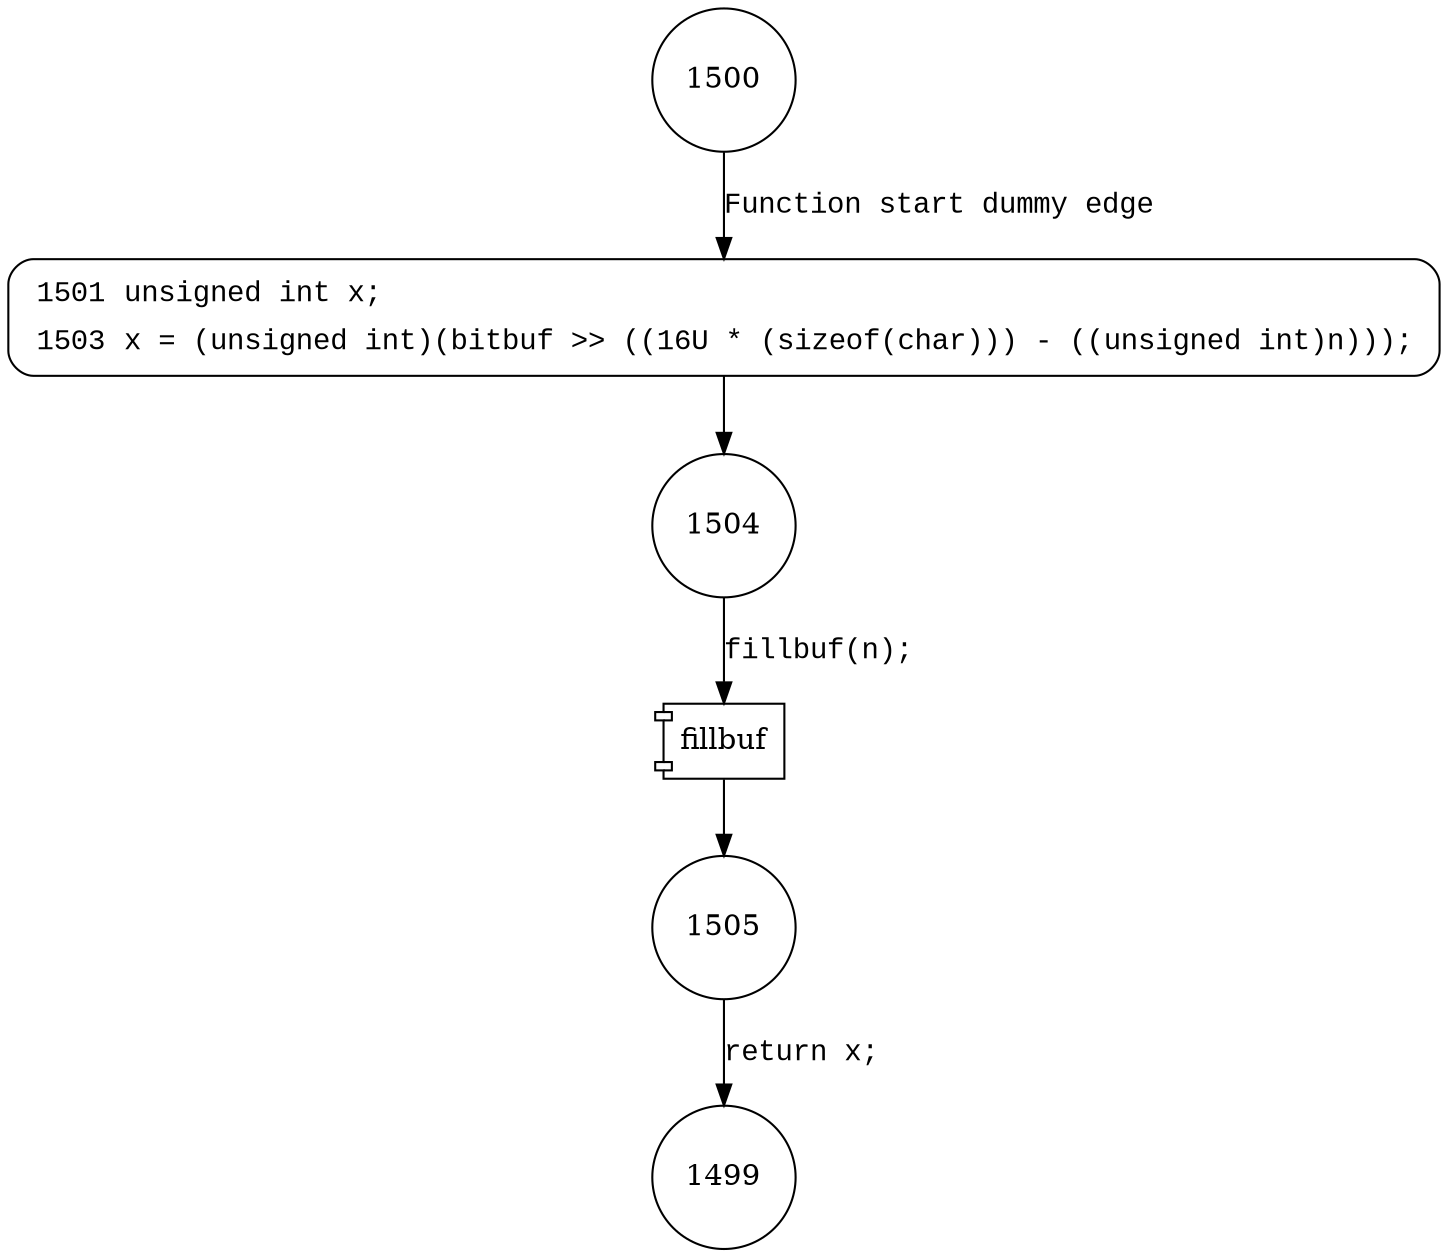 digraph getbits {
1500 [shape="circle"]
1501 [shape="circle"]
1504 [shape="circle"]
1505 [shape="circle"]
1499 [shape="circle"]
1501 [style="filled,bold" penwidth="1" fillcolor="white" fontname="Courier New" shape="Mrecord" label=<<table border="0" cellborder="0" cellpadding="3" bgcolor="white"><tr><td align="right">1501</td><td align="left">unsigned int x;</td></tr><tr><td align="right">1503</td><td align="left">x = (unsigned int)(bitbuf &gt;&gt; ((16U * (sizeof(char))) - ((unsigned int)n)));</td></tr></table>>]
1501 -> 1504[label=""]
1500 -> 1501 [label="Function start dummy edge" fontname="Courier New"]
100260 [shape="component" label="fillbuf"]
1504 -> 100260 [label="fillbuf(n);" fontname="Courier New"]
100260 -> 1505 [label="" fontname="Courier New"]
1505 -> 1499 [label="return x;" fontname="Courier New"]
}